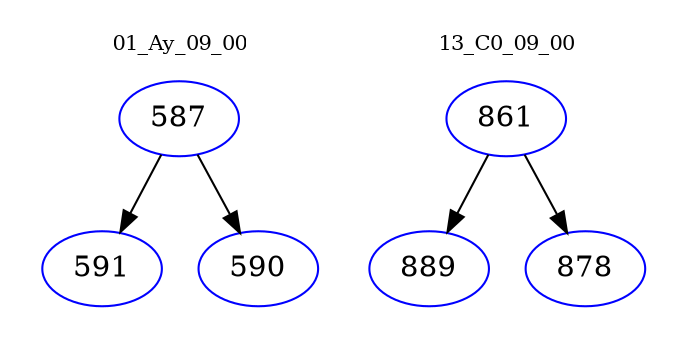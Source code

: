 digraph{
subgraph cluster_0 {
color = white
label = "01_Ay_09_00";
fontsize=10;
T0_587 [label="587", color="blue"]
T0_587 -> T0_591 [color="black"]
T0_591 [label="591", color="blue"]
T0_587 -> T0_590 [color="black"]
T0_590 [label="590", color="blue"]
}
subgraph cluster_1 {
color = white
label = "13_C0_09_00";
fontsize=10;
T1_861 [label="861", color="blue"]
T1_861 -> T1_889 [color="black"]
T1_889 [label="889", color="blue"]
T1_861 -> T1_878 [color="black"]
T1_878 [label="878", color="blue"]
}
}
